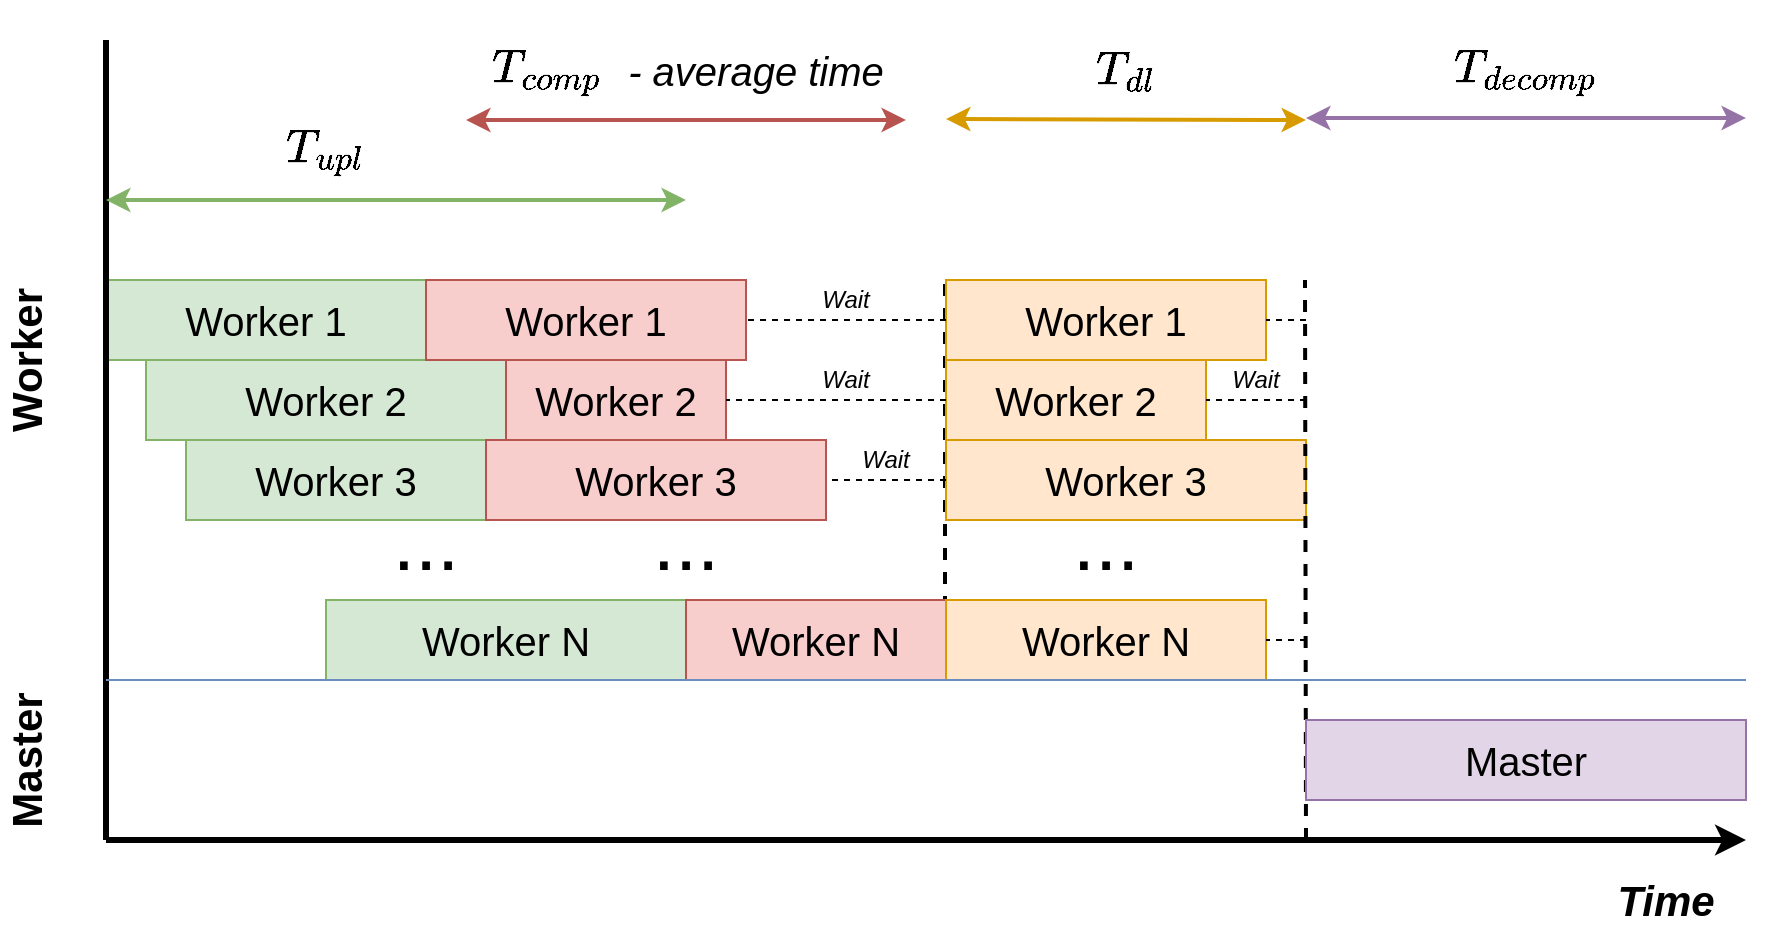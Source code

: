 <mxfile version="11.1.2" type="google"><diagram id="VMZToJbcROlmapI32Bfo" name="Page-1"><mxGraphModel dx="1249" dy="778" grid="1" gridSize="10" guides="1" tooltips="1" connect="1" arrows="1" fold="1" page="1" pageScale="1" pageWidth="850" pageHeight="1100" math="1" shadow="0"><root><mxCell id="0"/><mxCell id="1" parent="0"/><mxCell id="Pq3aFXC3d2ZyrxhxYaiT-1" value="" style="endArrow=classic;html=1;jumpSize=6;strokeWidth=3;" edge="1" parent="1"><mxGeometry width="50" height="50" relative="1" as="geometry"><mxPoint x="80" y="480" as="sourcePoint"/><mxPoint x="900" y="480" as="targetPoint"/></mxGeometry></mxCell><mxCell id="Pq3aFXC3d2ZyrxhxYaiT-4" value="&lt;b&gt;&lt;font style=&quot;font-size: 21px&quot;&gt;Master&lt;/font&gt;&lt;/b&gt;" style="text;html=1;strokeColor=none;fillColor=none;align=center;verticalAlign=middle;whiteSpace=wrap;rounded=0;rotation=-90;" vertex="1" parent="1"><mxGeometry x="20" y="430" width="40" height="20" as="geometry"/></mxCell><mxCell id="Pq3aFXC3d2ZyrxhxYaiT-5" value="&lt;b&gt;&lt;font style=&quot;font-size: 21px&quot;&gt;Worker&lt;/font&gt;&lt;/b&gt;" style="text;html=1;strokeColor=none;fillColor=none;align=center;verticalAlign=middle;whiteSpace=wrap;rounded=0;rotation=-90;" vertex="1" parent="1"><mxGeometry x="20" y="230" width="40" height="20" as="geometry"/></mxCell><mxCell id="Pq3aFXC3d2ZyrxhxYaiT-8" value="&lt;font style=&quot;font-size: 20px&quot;&gt;&lt;font style=&quot;font-size: 20px&quot;&gt;Worker 1&lt;/font&gt;&lt;br&gt;&lt;/font&gt;" style="rounded=0;whiteSpace=wrap;html=1;fillColor=#d5e8d4;strokeColor=#82b366;" vertex="1" parent="1"><mxGeometry x="80" y="200" width="160" height="40" as="geometry"/></mxCell><mxCell id="Pq3aFXC3d2ZyrxhxYaiT-6" value="" style="endArrow=none;html=1;strokeWidth=3;" edge="1" parent="1"><mxGeometry width="50" height="50" relative="1" as="geometry"><mxPoint x="80" y="480" as="sourcePoint"/><mxPoint x="80" y="80" as="targetPoint"/></mxGeometry></mxCell><mxCell id="Pq3aFXC3d2ZyrxhxYaiT-9" value="&lt;font style=&quot;font-size: 20px&quot;&gt;&lt;font style=&quot;font-size: 20px&quot;&gt;Worker 2&lt;/font&gt;&lt;br&gt;&lt;/font&gt;" style="rounded=0;whiteSpace=wrap;html=1;fillColor=#d5e8d4;strokeColor=#82b366;" vertex="1" parent="1"><mxGeometry x="100" y="240" width="180" height="40" as="geometry"/></mxCell><mxCell id="Pq3aFXC3d2ZyrxhxYaiT-10" value="&lt;font style=&quot;font-size: 20px&quot;&gt;&lt;font style=&quot;font-size: 20px&quot;&gt;Worker 3&lt;/font&gt;&lt;br&gt;&lt;/font&gt;" style="rounded=0;whiteSpace=wrap;html=1;fillColor=#d5e8d4;strokeColor=#82b366;" vertex="1" parent="1"><mxGeometry x="120" y="280" width="150" height="40" as="geometry"/></mxCell><mxCell id="Pq3aFXC3d2ZyrxhxYaiT-13" value="&lt;font style=&quot;font-size: 20px&quot;&gt;&lt;font style=&quot;font-size: 20px&quot;&gt;Worker N&lt;br&gt;&lt;/font&gt;&lt;/font&gt;" style="rounded=0;whiteSpace=wrap;html=1;fillColor=#d5e8d4;strokeColor=#82b366;" vertex="1" parent="1"><mxGeometry x="190" y="360" width="180" height="40" as="geometry"/></mxCell><mxCell id="Pq3aFXC3d2ZyrxhxYaiT-14" value="&lt;font style=&quot;font-size: 40px&quot;&gt;...&lt;/font&gt;" style="text;html=1;strokeColor=none;fillColor=none;align=center;verticalAlign=middle;whiteSpace=wrap;rounded=0;" vertex="1" parent="1"><mxGeometry x="180" y="320" width="120" height="20" as="geometry"/></mxCell><mxCell id="Pq3aFXC3d2ZyrxhxYaiT-15" value="" style="endArrow=none;dashed=1;html=1;strokeWidth=2;" edge="1" parent="1"><mxGeometry width="50" height="50" relative="1" as="geometry"><mxPoint x="499.5" y="400" as="sourcePoint"/><mxPoint x="499.5" y="200" as="targetPoint"/></mxGeometry></mxCell><mxCell id="Pq3aFXC3d2ZyrxhxYaiT-17" value="&lt;font style=&quot;font-size: 20px&quot;&gt;&lt;font style=&quot;font-size: 20px&quot;&gt;Worker 1&lt;/font&gt;&lt;br&gt;&lt;/font&gt;" style="rounded=0;whiteSpace=wrap;html=1;fillColor=#f8cecc;strokeColor=#b85450;" vertex="1" parent="1"><mxGeometry x="240" y="200" width="160" height="40" as="geometry"/></mxCell><mxCell id="Pq3aFXC3d2ZyrxhxYaiT-18" value="&lt;font style=&quot;font-size: 20px&quot;&gt;&lt;font style=&quot;font-size: 20px&quot;&gt;Worker 2&lt;br&gt;&lt;/font&gt;&lt;/font&gt;" style="rounded=0;whiteSpace=wrap;html=1;fillColor=#f8cecc;strokeColor=#b85450;" vertex="1" parent="1"><mxGeometry x="280" y="240" width="110" height="40" as="geometry"/></mxCell><mxCell id="Pq3aFXC3d2ZyrxhxYaiT-19" value="&lt;font style=&quot;font-size: 20px&quot;&gt;&lt;font style=&quot;font-size: 20px&quot;&gt;Worker 3&lt;br&gt;&lt;/font&gt;&lt;/font&gt;" style="rounded=0;whiteSpace=wrap;html=1;fillColor=#f8cecc;strokeColor=#b85450;" vertex="1" parent="1"><mxGeometry x="270" y="280" width="170" height="40" as="geometry"/></mxCell><mxCell id="Pq3aFXC3d2ZyrxhxYaiT-20" value="&lt;font style=&quot;font-size: 20px&quot;&gt;&lt;font style=&quot;font-size: 20px&quot;&gt;Worker N&lt;br&gt;&lt;/font&gt;&lt;/font&gt;" style="rounded=0;whiteSpace=wrap;html=1;fillColor=#f8cecc;strokeColor=#b85450;" vertex="1" parent="1"><mxGeometry x="370" y="360" width="130" height="40" as="geometry"/></mxCell><mxCell id="Pq3aFXC3d2ZyrxhxYaiT-21" value="&lt;font style=&quot;font-size: 20px&quot;&gt;&lt;font style=&quot;font-size: 20px&quot;&gt;Worker 1&lt;/font&gt;&lt;br&gt;&lt;/font&gt;" style="rounded=0;whiteSpace=wrap;html=1;fillColor=#ffe6cc;strokeColor=#d79b00;" vertex="1" parent="1"><mxGeometry x="500" y="200" width="160" height="40" as="geometry"/></mxCell><mxCell id="Pq3aFXC3d2ZyrxhxYaiT-22" value="&lt;font style=&quot;font-size: 20px&quot;&gt;&lt;font style=&quot;font-size: 20px&quot;&gt;Worker 2&lt;br&gt;&lt;/font&gt;&lt;/font&gt;" style="rounded=0;whiteSpace=wrap;html=1;fillColor=#ffe6cc;strokeColor=#d79b00;" vertex="1" parent="1"><mxGeometry x="500" y="240" width="130" height="40" as="geometry"/></mxCell><mxCell id="Pq3aFXC3d2ZyrxhxYaiT-23" value="&lt;font style=&quot;font-size: 20px&quot;&gt;&lt;font style=&quot;font-size: 20px&quot;&gt;Worker 3&lt;br&gt;&lt;/font&gt;&lt;/font&gt;" style="rounded=0;whiteSpace=wrap;html=1;fillColor=#ffe6cc;strokeColor=#d79b00;" vertex="1" parent="1"><mxGeometry x="500" y="280" width="180" height="40" as="geometry"/></mxCell><mxCell id="Pq3aFXC3d2ZyrxhxYaiT-24" value="&lt;font style=&quot;font-size: 20px&quot;&gt;&lt;font style=&quot;font-size: 20px&quot;&gt;Worker N&lt;br&gt;&lt;/font&gt;&lt;/font&gt;" style="rounded=0;whiteSpace=wrap;html=1;fillColor=#ffe6cc;strokeColor=#d79b00;" vertex="1" parent="1"><mxGeometry x="500" y="360" width="160" height="40" as="geometry"/></mxCell><mxCell id="Pq3aFXC3d2ZyrxhxYaiT-25" value="&lt;font style=&quot;font-size: 40px&quot;&gt;...&lt;/font&gt;" style="text;html=1;strokeColor=none;fillColor=none;align=center;verticalAlign=middle;whiteSpace=wrap;rounded=0;" vertex="1" parent="1"><mxGeometry x="310" y="320" width="120" height="20" as="geometry"/></mxCell><mxCell id="Pq3aFXC3d2ZyrxhxYaiT-26" value="&lt;font style=&quot;font-size: 40px&quot;&gt;...&lt;/font&gt;" style="text;html=1;strokeColor=none;fillColor=none;align=center;verticalAlign=middle;whiteSpace=wrap;rounded=0;" vertex="1" parent="1"><mxGeometry x="520" y="320" width="120" height="20" as="geometry"/></mxCell><mxCell id="Pq3aFXC3d2ZyrxhxYaiT-27" value="" style="endArrow=none;dashed=1;html=1;strokeWidth=2;" edge="1" parent="1"><mxGeometry width="50" height="50" relative="1" as="geometry"><mxPoint x="680" y="480" as="sourcePoint"/><mxPoint x="679.5" y="200" as="targetPoint"/></mxGeometry></mxCell><mxCell id="Pq3aFXC3d2ZyrxhxYaiT-28" value="&lt;font style=&quot;font-size: 20px&quot;&gt;&lt;font style=&quot;font-size: 20px&quot;&gt;Master&lt;br&gt;&lt;/font&gt;&lt;/font&gt;" style="rounded=0;whiteSpace=wrap;html=1;fillColor=#e1d5e7;strokeColor=#9673a6;" vertex="1" parent="1"><mxGeometry x="680" y="420" width="220" height="40" as="geometry"/></mxCell><mxCell id="Pq3aFXC3d2ZyrxhxYaiT-30" value="" style="endArrow=classic;startArrow=classic;html=1;strokeWidth=2;fillColor=#d5e8d4;strokeColor=#82b366;" edge="1" parent="1"><mxGeometry width="50" height="50" relative="1" as="geometry"><mxPoint x="370" y="160" as="sourcePoint"/><mxPoint x="80" y="160" as="targetPoint"/></mxGeometry></mxCell><mxCell id="Pq3aFXC3d2ZyrxhxYaiT-31" value="&lt;b&gt;&lt;font style=&quot;font-size: 20px&quot;&gt;$$T_{upl}$$&lt;/font&gt;&lt;/b&gt;" style="text;html=1;strokeColor=none;fillColor=none;align=center;verticalAlign=middle;whiteSpace=wrap;rounded=0;" vertex="1" parent="1"><mxGeometry x="130" y="110" width="120" height="50" as="geometry"/></mxCell><mxCell id="Pq3aFXC3d2ZyrxhxYaiT-32" value="" style="endArrow=classic;startArrow=classic;html=1;strokeWidth=2;fillColor=#f8cecc;strokeColor=#b85450;" edge="1" parent="1"><mxGeometry width="50" height="50" relative="1" as="geometry"><mxPoint x="480" y="120" as="sourcePoint"/><mxPoint x="260" y="120" as="targetPoint"/></mxGeometry></mxCell><mxCell id="Pq3aFXC3d2ZyrxhxYaiT-33" value="&lt;b&gt;&lt;font style=&quot;font-size: 20px&quot;&gt;$$T_{comp}$$&lt;/font&gt;&lt;/b&gt; " style="text;html=1;strokeColor=none;fillColor=none;align=center;verticalAlign=middle;whiteSpace=wrap;rounded=0;" vertex="1" parent="1"><mxGeometry x="240" y="70" width="120" height="50" as="geometry"/></mxCell><mxCell id="Pq3aFXC3d2ZyrxhxYaiT-34" value="" style="endArrow=classic;startArrow=classic;html=1;strokeWidth=2;fillColor=#ffe6cc;strokeColor=#d79b00;" edge="1" parent="1"><mxGeometry width="50" height="50" relative="1" as="geometry"><mxPoint x="680" y="120" as="sourcePoint"/><mxPoint x="500" y="119.5" as="targetPoint"/></mxGeometry></mxCell><mxCell id="Pq3aFXC3d2ZyrxhxYaiT-35" value="&lt;div&gt;&lt;b&gt;&lt;font style=&quot;font-size: 20px&quot;&gt;$$T_{dl}$$&lt;/font&gt;&lt;/b&gt;&lt;/div&gt; " style="text;html=1;strokeColor=none;fillColor=none;align=center;verticalAlign=middle;whiteSpace=wrap;rounded=0;" vertex="1" parent="1"><mxGeometry x="530" y="70" width="120" height="50" as="geometry"/></mxCell><mxCell id="Pq3aFXC3d2ZyrxhxYaiT-36" value="" style="endArrow=classic;startArrow=classic;html=1;strokeWidth=2;fillColor=#e1d5e7;strokeColor=#9673a6;" edge="1" parent="1"><mxGeometry width="50" height="50" relative="1" as="geometry"><mxPoint x="900" y="119" as="sourcePoint"/><mxPoint x="680" y="119" as="targetPoint"/></mxGeometry></mxCell><mxCell id="Pq3aFXC3d2ZyrxhxYaiT-38" value="&lt;div&gt;&lt;b&gt;&lt;font style=&quot;font-size: 20px&quot;&gt;$$T_{decomp}$$&lt;/font&gt;&lt;/b&gt;&lt;/div&gt; " style="text;html=1;strokeColor=none;fillColor=none;align=center;verticalAlign=middle;whiteSpace=wrap;rounded=0;" vertex="1" parent="1"><mxGeometry x="730" y="70" width="120" height="50" as="geometry"/></mxCell><mxCell id="Pq3aFXC3d2ZyrxhxYaiT-39" value="&lt;b&gt;&lt;font style=&quot;font-size: 21px&quot;&gt;&lt;i&gt;Time&lt;/i&gt;&lt;/font&gt;&lt;/b&gt;" style="text;html=1;strokeColor=none;fillColor=none;align=center;verticalAlign=middle;whiteSpace=wrap;rounded=0;" vertex="1" parent="1"><mxGeometry x="840" y="500" width="40" height="20" as="geometry"/></mxCell><mxCell id="Pq3aFXC3d2ZyrxhxYaiT-40" value="" style="endArrow=none;dashed=1;html=1;strokeWidth=1;entryX=1;entryY=0.5;entryDx=0;entryDy=0;exitX=0;exitY=0.5;exitDx=0;exitDy=0;" edge="1" parent="1" source="Pq3aFXC3d2ZyrxhxYaiT-21" target="Pq3aFXC3d2ZyrxhxYaiT-17"><mxGeometry width="50" height="50" relative="1" as="geometry"><mxPoint x="30" y="590" as="sourcePoint"/><mxPoint x="80" y="540" as="targetPoint"/></mxGeometry></mxCell><mxCell id="Pq3aFXC3d2ZyrxhxYaiT-41" value="&lt;i&gt;Wait&lt;/i&gt;" style="text;html=1;strokeColor=none;fillColor=none;align=center;verticalAlign=middle;whiteSpace=wrap;rounded=0;" vertex="1" parent="1"><mxGeometry x="430" y="200" width="40" height="20" as="geometry"/></mxCell><mxCell id="Pq3aFXC3d2ZyrxhxYaiT-43" value="" style="endArrow=none;dashed=1;html=1;strokeWidth=1;exitX=0;exitY=0.5;exitDx=0;exitDy=0;" edge="1" parent="1" source="Pq3aFXC3d2ZyrxhxYaiT-22"><mxGeometry width="50" height="50" relative="1" as="geometry"><mxPoint x="500" y="269" as="sourcePoint"/><mxPoint x="390" y="260" as="targetPoint"/></mxGeometry></mxCell><mxCell id="Pq3aFXC3d2ZyrxhxYaiT-44" value="&lt;i&gt;Wait&lt;/i&gt;" style="text;html=1;strokeColor=none;fillColor=none;align=center;verticalAlign=middle;whiteSpace=wrap;rounded=0;" vertex="1" parent="1"><mxGeometry x="430" y="240" width="40" height="20" as="geometry"/></mxCell><mxCell id="Pq3aFXC3d2ZyrxhxYaiT-47" value="" style="endArrow=none;dashed=1;html=1;strokeWidth=1;exitX=0;exitY=0.5;exitDx=0;exitDy=0;entryX=1;entryY=0.5;entryDx=0;entryDy=0;" edge="1" parent="1" source="Pq3aFXC3d2ZyrxhxYaiT-23" target="Pq3aFXC3d2ZyrxhxYaiT-19"><mxGeometry width="50" height="50" relative="1" as="geometry"><mxPoint x="510" y="270" as="sourcePoint"/><mxPoint x="400" y="270" as="targetPoint"/></mxGeometry></mxCell><mxCell id="Pq3aFXC3d2ZyrxhxYaiT-48" value="&lt;i&gt;Wait&lt;/i&gt;" style="text;html=1;strokeColor=none;fillColor=none;align=center;verticalAlign=middle;whiteSpace=wrap;rounded=0;" vertex="1" parent="1"><mxGeometry x="450" y="280" width="40" height="20" as="geometry"/></mxCell><mxCell id="Pq3aFXC3d2ZyrxhxYaiT-49" value="" style="endArrow=none;dashed=1;html=1;strokeWidth=1;entryX=1;entryY=0.5;entryDx=0;entryDy=0;" edge="1" parent="1" target="Pq3aFXC3d2ZyrxhxYaiT-21"><mxGeometry width="50" height="50" relative="1" as="geometry"><mxPoint x="680" y="220" as="sourcePoint"/><mxPoint x="760" y="279" as="targetPoint"/></mxGeometry></mxCell><mxCell id="Pq3aFXC3d2ZyrxhxYaiT-50" value="" style="endArrow=none;dashed=1;html=1;strokeWidth=1;entryX=1;entryY=0.5;entryDx=0;entryDy=0;" edge="1" parent="1" target="Pq3aFXC3d2ZyrxhxYaiT-22"><mxGeometry width="50" height="50" relative="1" as="geometry"><mxPoint x="680" y="260" as="sourcePoint"/><mxPoint x="420" y="240" as="targetPoint"/></mxGeometry></mxCell><mxCell id="Pq3aFXC3d2ZyrxhxYaiT-51" value="&lt;i&gt;Wait&lt;/i&gt;" style="text;html=1;strokeColor=none;fillColor=none;align=center;verticalAlign=middle;whiteSpace=wrap;rounded=0;" vertex="1" parent="1"><mxGeometry x="630" y="240" width="50" height="20" as="geometry"/></mxCell><mxCell id="Pq3aFXC3d2ZyrxhxYaiT-52" value="" style="endArrow=none;dashed=1;html=1;strokeWidth=1;entryX=1;entryY=0.5;entryDx=0;entryDy=0;" edge="1" parent="1" target="Pq3aFXC3d2ZyrxhxYaiT-24"><mxGeometry width="50" height="50" relative="1" as="geometry"><mxPoint x="680" y="380" as="sourcePoint"/><mxPoint x="670" y="230" as="targetPoint"/></mxGeometry></mxCell><mxCell id="Pq3aFXC3d2ZyrxhxYaiT-53" value="&lt;i&gt;&lt;font style=&quot;font-size: 20px&quot;&gt;- average time&lt;/font&gt;&lt;/i&gt;" style="text;html=1;strokeColor=none;fillColor=none;align=center;verticalAlign=middle;whiteSpace=wrap;rounded=0;" vertex="1" parent="1"><mxGeometry x="310" y="60" width="190" height="70" as="geometry"/></mxCell><mxCell id="Pq3aFXC3d2ZyrxhxYaiT-54" value="" style="endArrow=none;html=1;strokeWidth=1;fillColor=#dae8fc;strokeColor=#6c8ebf;" edge="1" parent="1"><mxGeometry width="50" height="50" relative="1" as="geometry"><mxPoint x="80" y="400" as="sourcePoint"/><mxPoint x="900" y="400" as="targetPoint"/></mxGeometry></mxCell></root></mxGraphModel></diagram></mxfile>